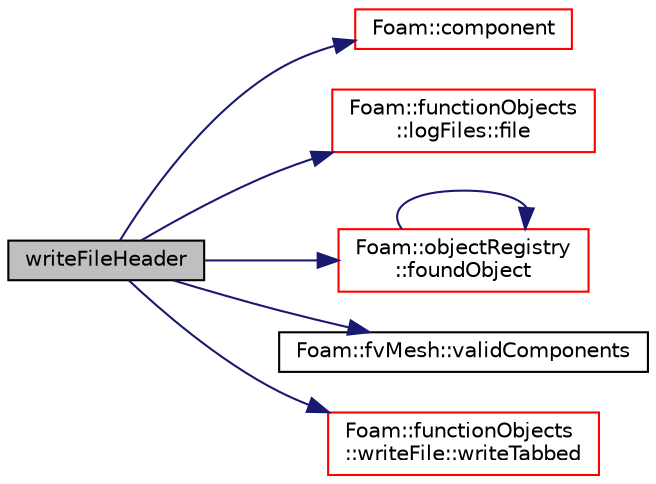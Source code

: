 digraph "writeFileHeader"
{
  bgcolor="transparent";
  edge [fontname="Helvetica",fontsize="10",labelfontname="Helvetica",labelfontsize="10"];
  node [fontname="Helvetica",fontsize="10",shape=record];
  rankdir="LR";
  Node5 [label="writeFileHeader",height=0.2,width=0.4,color="black", fillcolor="grey75", style="filled", fontcolor="black"];
  Node5 -> Node6 [color="midnightblue",fontsize="10",style="solid",fontname="Helvetica"];
  Node6 [label="Foam::component",height=0.2,width=0.4,color="red",URL="$a21851.html#a38788135ad21a6daaf3af2a761b33508"];
  Node5 -> Node8 [color="midnightblue",fontsize="10",style="solid",fontname="Helvetica"];
  Node8 [label="Foam::functionObjects\l::logFiles::file",height=0.2,width=0.4,color="red",URL="$a27229.html#aa14822a6edd4ec6d642d61132850f2b4",tooltip="Return access to the file (if only 1) "];
  Node5 -> Node56 [color="midnightblue",fontsize="10",style="solid",fontname="Helvetica"];
  Node56 [label="Foam::objectRegistry\l::foundObject",height=0.2,width=0.4,color="red",URL="$a27433.html#afb1fd730975d12fa5bcd4252fbf2b92c",tooltip="Is the named Type found? "];
  Node56 -> Node56 [color="midnightblue",fontsize="10",style="solid",fontname="Helvetica"];
  Node5 -> Node62 [color="midnightblue",fontsize="10",style="solid",fontname="Helvetica"];
  Node62 [label="Foam::fvMesh::validComponents",height=0.2,width=0.4,color="black",URL="$a23593.html#a57340d8abdc60b771e7fa1becd196e0a",tooltip="Return a labelType of valid component indicators. "];
  Node5 -> Node63 [color="midnightblue",fontsize="10",style="solid",fontname="Helvetica"];
  Node63 [label="Foam::functionObjects\l::writeFile::writeTabbed",height=0.2,width=0.4,color="red",URL="$a27245.html#a2e6c1a957c47ad0b5b36a79a3a4e7d39",tooltip="Write a tabbed string to stream. "];
}
